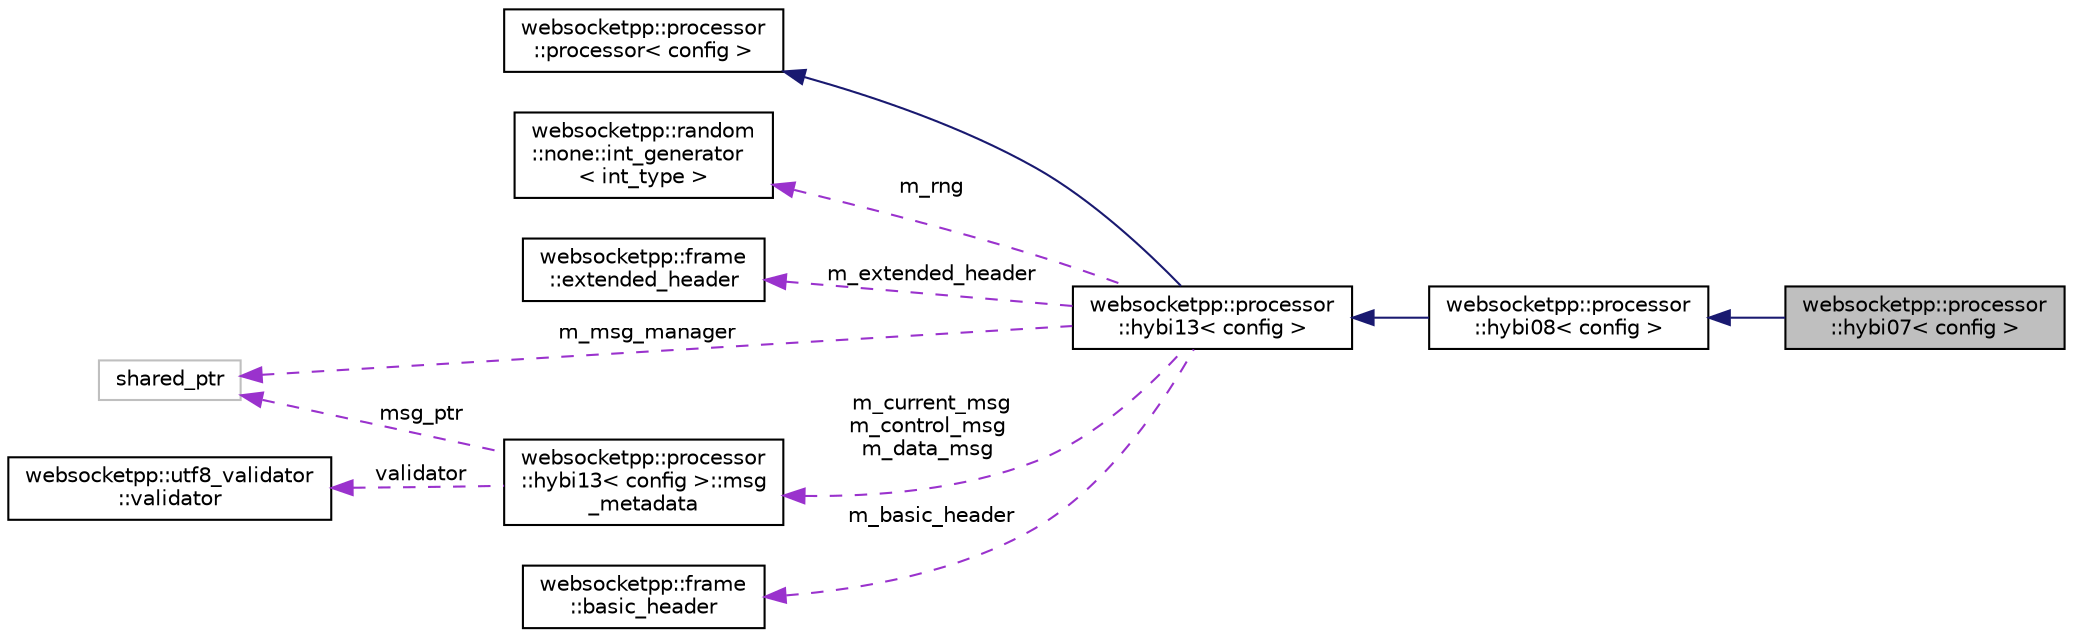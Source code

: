 digraph "websocketpp::processor::hybi07&lt; config &gt;"
{
  edge [fontname="Helvetica",fontsize="10",labelfontname="Helvetica",labelfontsize="10"];
  node [fontname="Helvetica",fontsize="10",shape=record];
  rankdir="LR";
  Node4 [label="websocketpp::processor\l::hybi07\< config \>",height=0.2,width=0.4,color="black", fillcolor="grey75", style="filled", fontcolor="black"];
  Node5 -> Node4 [dir="back",color="midnightblue",fontsize="10",style="solid",fontname="Helvetica"];
  Node5 [label="websocketpp::processor\l::hybi08\< config \>",height=0.2,width=0.4,color="black", fillcolor="white", style="filled",URL="$classwebsocketpp_1_1processor_1_1hybi08.html",tooltip="Processor for Hybi Draft version 08. "];
  Node6 -> Node5 [dir="back",color="midnightblue",fontsize="10",style="solid",fontname="Helvetica"];
  Node6 [label="websocketpp::processor\l::hybi13\< config \>",height=0.2,width=0.4,color="black", fillcolor="white", style="filled",URL="$classwebsocketpp_1_1processor_1_1hybi13.html",tooltip="Processor for Hybi version 13 (RFC6455) "];
  Node7 -> Node6 [dir="back",color="midnightblue",fontsize="10",style="solid",fontname="Helvetica"];
  Node7 [label="websocketpp::processor\l::processor\< config \>",height=0.2,width=0.4,color="black", fillcolor="white", style="filled",URL="$classwebsocketpp_1_1processor_1_1processor.html",tooltip="WebSocket protocol processor abstract base class. "];
  Node8 -> Node6 [dir="back",color="darkorchid3",fontsize="10",style="dashed",label=" m_rng" ,fontname="Helvetica"];
  Node8 [label="websocketpp::random\l::none::int_generator\l\< int_type \>",height=0.2,width=0.4,color="black", fillcolor="white", style="filled",URL="$classwebsocketpp_1_1random_1_1none_1_1int__generator.html",tooltip="Thread safe stub \"random\" integer generator. "];
  Node9 -> Node6 [dir="back",color="darkorchid3",fontsize="10",style="dashed",label=" m_extended_header" ,fontname="Helvetica"];
  Node9 [label="websocketpp::frame\l::extended_header",height=0.2,width=0.4,color="black", fillcolor="white", style="filled",URL="$structwebsocketpp_1_1frame_1_1extended__header.html",tooltip="The variable size component of a WebSocket frame header. "];
  Node10 -> Node6 [dir="back",color="darkorchid3",fontsize="10",style="dashed",label=" m_msg_manager" ,fontname="Helvetica"];
  Node10 [label="shared_ptr",height=0.2,width=0.4,color="grey75", fillcolor="white", style="filled"];
  Node11 -> Node6 [dir="back",color="darkorchid3",fontsize="10",style="dashed",label=" m_basic_header" ,fontname="Helvetica"];
  Node11 [label="websocketpp::frame\l::basic_header",height=0.2,width=0.4,color="black", fillcolor="white", style="filled",URL="$structwebsocketpp_1_1frame_1_1basic__header.html",tooltip="The constant size component of a WebSocket frame header. "];
  Node12 -> Node6 [dir="back",color="darkorchid3",fontsize="10",style="dashed",label=" m_current_msg\nm_control_msg\nm_data_msg" ,fontname="Helvetica"];
  Node12 [label="websocketpp::processor\l::hybi13\< config \>::msg\l_metadata",height=0.2,width=0.4,color="black", fillcolor="white", style="filled",URL="$structwebsocketpp_1_1processor_1_1hybi13_1_1msg__metadata.html"];
  Node10 -> Node12 [dir="back",color="darkorchid3",fontsize="10",style="dashed",label=" msg_ptr" ,fontname="Helvetica"];
  Node13 -> Node12 [dir="back",color="darkorchid3",fontsize="10",style="dashed",label=" validator" ,fontname="Helvetica"];
  Node13 [label="websocketpp::utf8_validator\l::validator",height=0.2,width=0.4,color="black", fillcolor="white", style="filled",URL="$classwebsocketpp_1_1utf8__validator_1_1validator.html",tooltip="Provides streaming UTF8 validation functionality. "];
}
